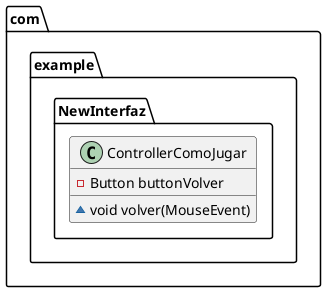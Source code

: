 @startuml
class com.example.NewInterfaz.ControllerComoJugar {
- Button buttonVolver
~ void volver(MouseEvent)
}


@enduml